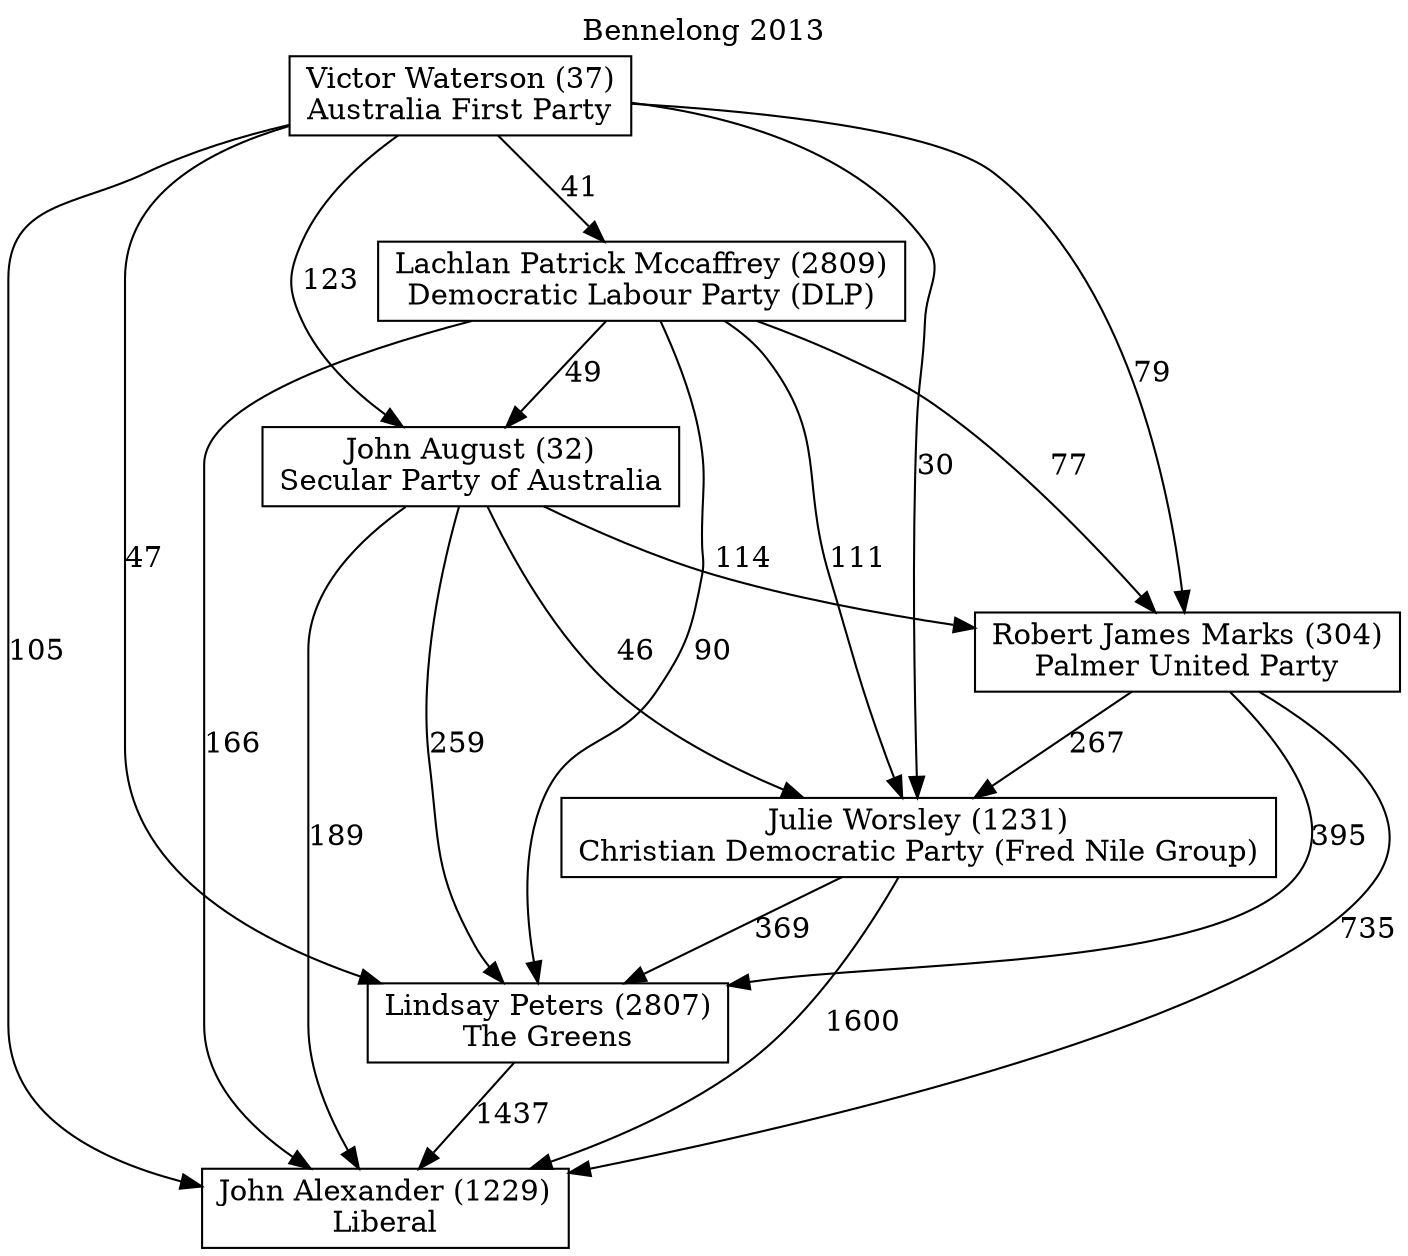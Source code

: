 // House preference flow
digraph "John Alexander (1229)_Bennelong_2013" {
	graph [label="Bennelong 2013" labelloc=t mclimit=2]
	node [shape=box]
	"John Alexander (1229)" [label="John Alexander (1229)
Liberal"]
	"Lindsay Peters (2807)" [label="Lindsay Peters (2807)
The Greens"]
	"Julie Worsley (1231)" [label="Julie Worsley (1231)
Christian Democratic Party (Fred Nile Group)"]
	"Robert James Marks (304)" [label="Robert James Marks (304)
Palmer United Party"]
	"John August (32)" [label="John August (32)
Secular Party of Australia"]
	"Lachlan Patrick Mccaffrey (2809)" [label="Lachlan Patrick Mccaffrey (2809)
Democratic Labour Party (DLP)"]
	"Victor Waterson (37)" [label="Victor Waterson (37)
Australia First Party"]
	"Lindsay Peters (2807)" -> "John Alexander (1229)" [label=1437]
	"Julie Worsley (1231)" -> "Lindsay Peters (2807)" [label=369]
	"Robert James Marks (304)" -> "Julie Worsley (1231)" [label=267]
	"John August (32)" -> "Robert James Marks (304)" [label=114]
	"Lachlan Patrick Mccaffrey (2809)" -> "John August (32)" [label=49]
	"Victor Waterson (37)" -> "Lachlan Patrick Mccaffrey (2809)" [label=41]
	"Julie Worsley (1231)" -> "John Alexander (1229)" [label=1600]
	"Robert James Marks (304)" -> "John Alexander (1229)" [label=735]
	"John August (32)" -> "John Alexander (1229)" [label=189]
	"Lachlan Patrick Mccaffrey (2809)" -> "John Alexander (1229)" [label=166]
	"Victor Waterson (37)" -> "John Alexander (1229)" [label=105]
	"Victor Waterson (37)" -> "John August (32)" [label=123]
	"Lachlan Patrick Mccaffrey (2809)" -> "Robert James Marks (304)" [label=77]
	"Victor Waterson (37)" -> "Robert James Marks (304)" [label=79]
	"John August (32)" -> "Julie Worsley (1231)" [label=46]
	"Lachlan Patrick Mccaffrey (2809)" -> "Julie Worsley (1231)" [label=111]
	"Victor Waterson (37)" -> "Julie Worsley (1231)" [label=30]
	"Robert James Marks (304)" -> "Lindsay Peters (2807)" [label=395]
	"John August (32)" -> "Lindsay Peters (2807)" [label=259]
	"Lachlan Patrick Mccaffrey (2809)" -> "Lindsay Peters (2807)" [label=90]
	"Victor Waterson (37)" -> "Lindsay Peters (2807)" [label=47]
}
